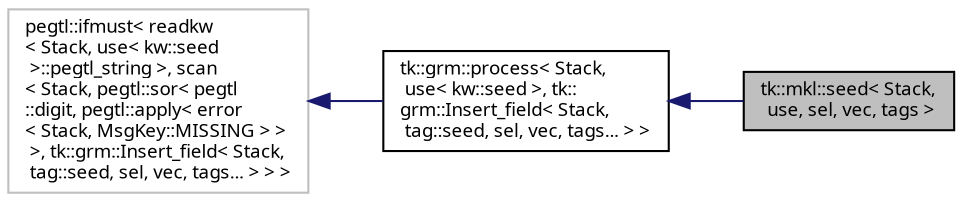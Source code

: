 digraph "tk::mkl::seed&lt; Stack, use, sel, vec, tags &gt;"
{
 // INTERACTIVE_SVG=YES
  bgcolor="transparent";
  edge [fontname="sans-serif",fontsize="9",labelfontname="sans-serif",labelfontsize="9"];
  node [fontname="sans-serif",fontsize="9",shape=record];
  rankdir="LR";
  Node1 [label="tk::mkl::seed\< Stack,\l use, sel, vec, tags \>",height=0.2,width=0.4,color="black", fillcolor="grey75", style="filled", fontcolor="black"];
  Node2 -> Node1 [dir="back",color="midnightblue",fontsize="9",style="solid",fontname="sans-serif"];
  Node2 [label="tk::grm::process\< Stack,\l use\< kw::seed \>, tk::\lgrm::Insert_field\< Stack,\l tag::seed, sel, vec, tags... \> \>",height=0.2,width=0.4,color="black",URL="$structtk_1_1grm_1_1process.html"];
  Node3 -> Node2 [dir="back",color="midnightblue",fontsize="9",style="solid",fontname="sans-serif"];
  Node3 [label="pegtl::ifmust\< readkw\l\< Stack, use\< kw::seed\l \>::pegtl_string \>, scan\l\< Stack, pegtl::sor\< pegtl\l::digit, pegtl::apply\< error\l\< Stack, MsgKey::MISSING \> \>\l \>, tk::grm::Insert_field\< Stack,\l tag::seed, sel, vec, tags... \> \> \>",height=0.2,width=0.4,color="grey75"];
}
